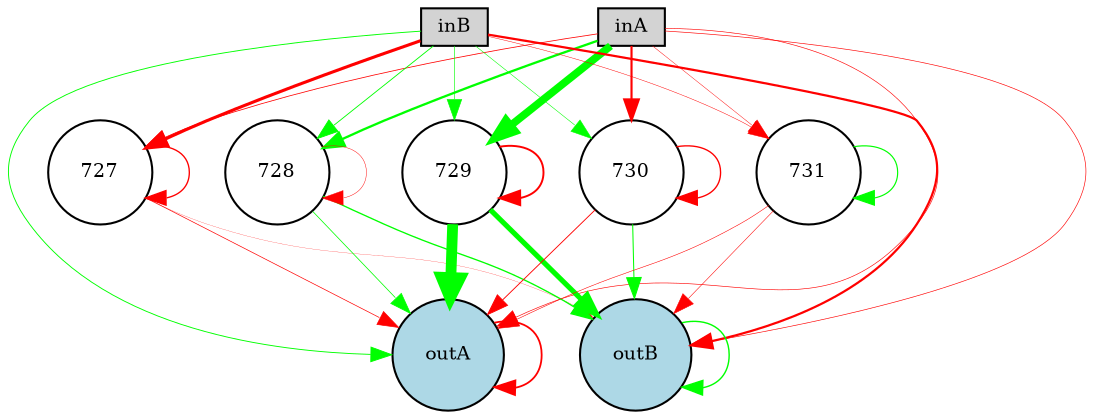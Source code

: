 digraph {
	node [fontsize=9 height=0.2 shape=circle width=0.2]
	inA [fillcolor=lightgray shape=box style=filled]
	inB [fillcolor=lightgray shape=box style=filled]
	outA [fillcolor=lightblue style=filled]
	outB [fillcolor=lightblue style=filled]
	727 [fillcolor=white style=filled]
	728 [fillcolor=white style=filled]
	729 [fillcolor=white style=filled]
	730 [fillcolor=white style=filled]
	731 [fillcolor=white style=filled]
	inA -> 731 [color=red penwidth=0.2115716937183223 style=solid]
	inB -> 731 [color=red penwidth=0.2235509399512432 style=solid]
	731 -> outB [color=red penwidth=0.2548548783224489 style=solid]
	inA -> outA [color=red penwidth=0.29625457772280217 style=solid]
	730 -> 730 [color=red penwidth=0.6545251425921373 style=solid]
	inB -> 727 [color=red penwidth=1.4891367260871329 style=solid]
	inA -> 727 [color=red penwidth=0.37307614167367076 style=solid]
	729 -> 729 [color=red penwidth=0.9318875638398391 style=solid]
	outA -> outA [color=red penwidth=0.8639204401138274 style=solid]
	729 -> outB [color=green penwidth=2.4614643773222427 style=solid]
	727 -> outB [color=red penwidth=0.10397161370435015 style=solid]
	728 -> outA [color=green penwidth=0.3616354572904069 style=solid]
	inB -> 730 [color=green penwidth=0.2568109179827935 style=solid]
	inB -> outA [color=green penwidth=0.4411561503692826 style=solid]
	731 -> outA [color=red penwidth=0.26325551662145835 style=solid]
	inB -> outB [color=red penwidth=1.0670057804466495 style=solid]
	inA -> 730 [color=red penwidth=1.0287532454362363 style=solid]
	731 -> 731 [color=green penwidth=0.5644004933065105 style=solid]
	730 -> outB [color=green penwidth=0.49571894104587944 style=solid]
	727 -> 727 [color=red penwidth=0.6505899557249398 style=solid]
	inA -> 728 [color=green penwidth=1.1047201877399617 style=solid]
	inA -> outB [color=red penwidth=0.3038183701546552 style=solid]
	729 -> outA [color=green penwidth=5.20068602907493 style=solid]
	728 -> 728 [color=red penwidth=0.21836799193940926 style=solid]
	727 -> outA [color=red penwidth=0.32732140109284036 style=solid]
	730 -> outA [color=red penwidth=0.4330042400952865 style=solid]
	728 -> outB [color=green penwidth=0.633189888954641 style=solid]
	inB -> 729 [color=green penwidth=0.2965997436454102 style=solid]
	inA -> 729 [color=green penwidth=3.7022315155951966 style=solid]
	inB -> 728 [color=green penwidth=0.4229147474748989 style=solid]
	outB -> outB [color=green penwidth=0.6793848103733301 style=solid]
}
